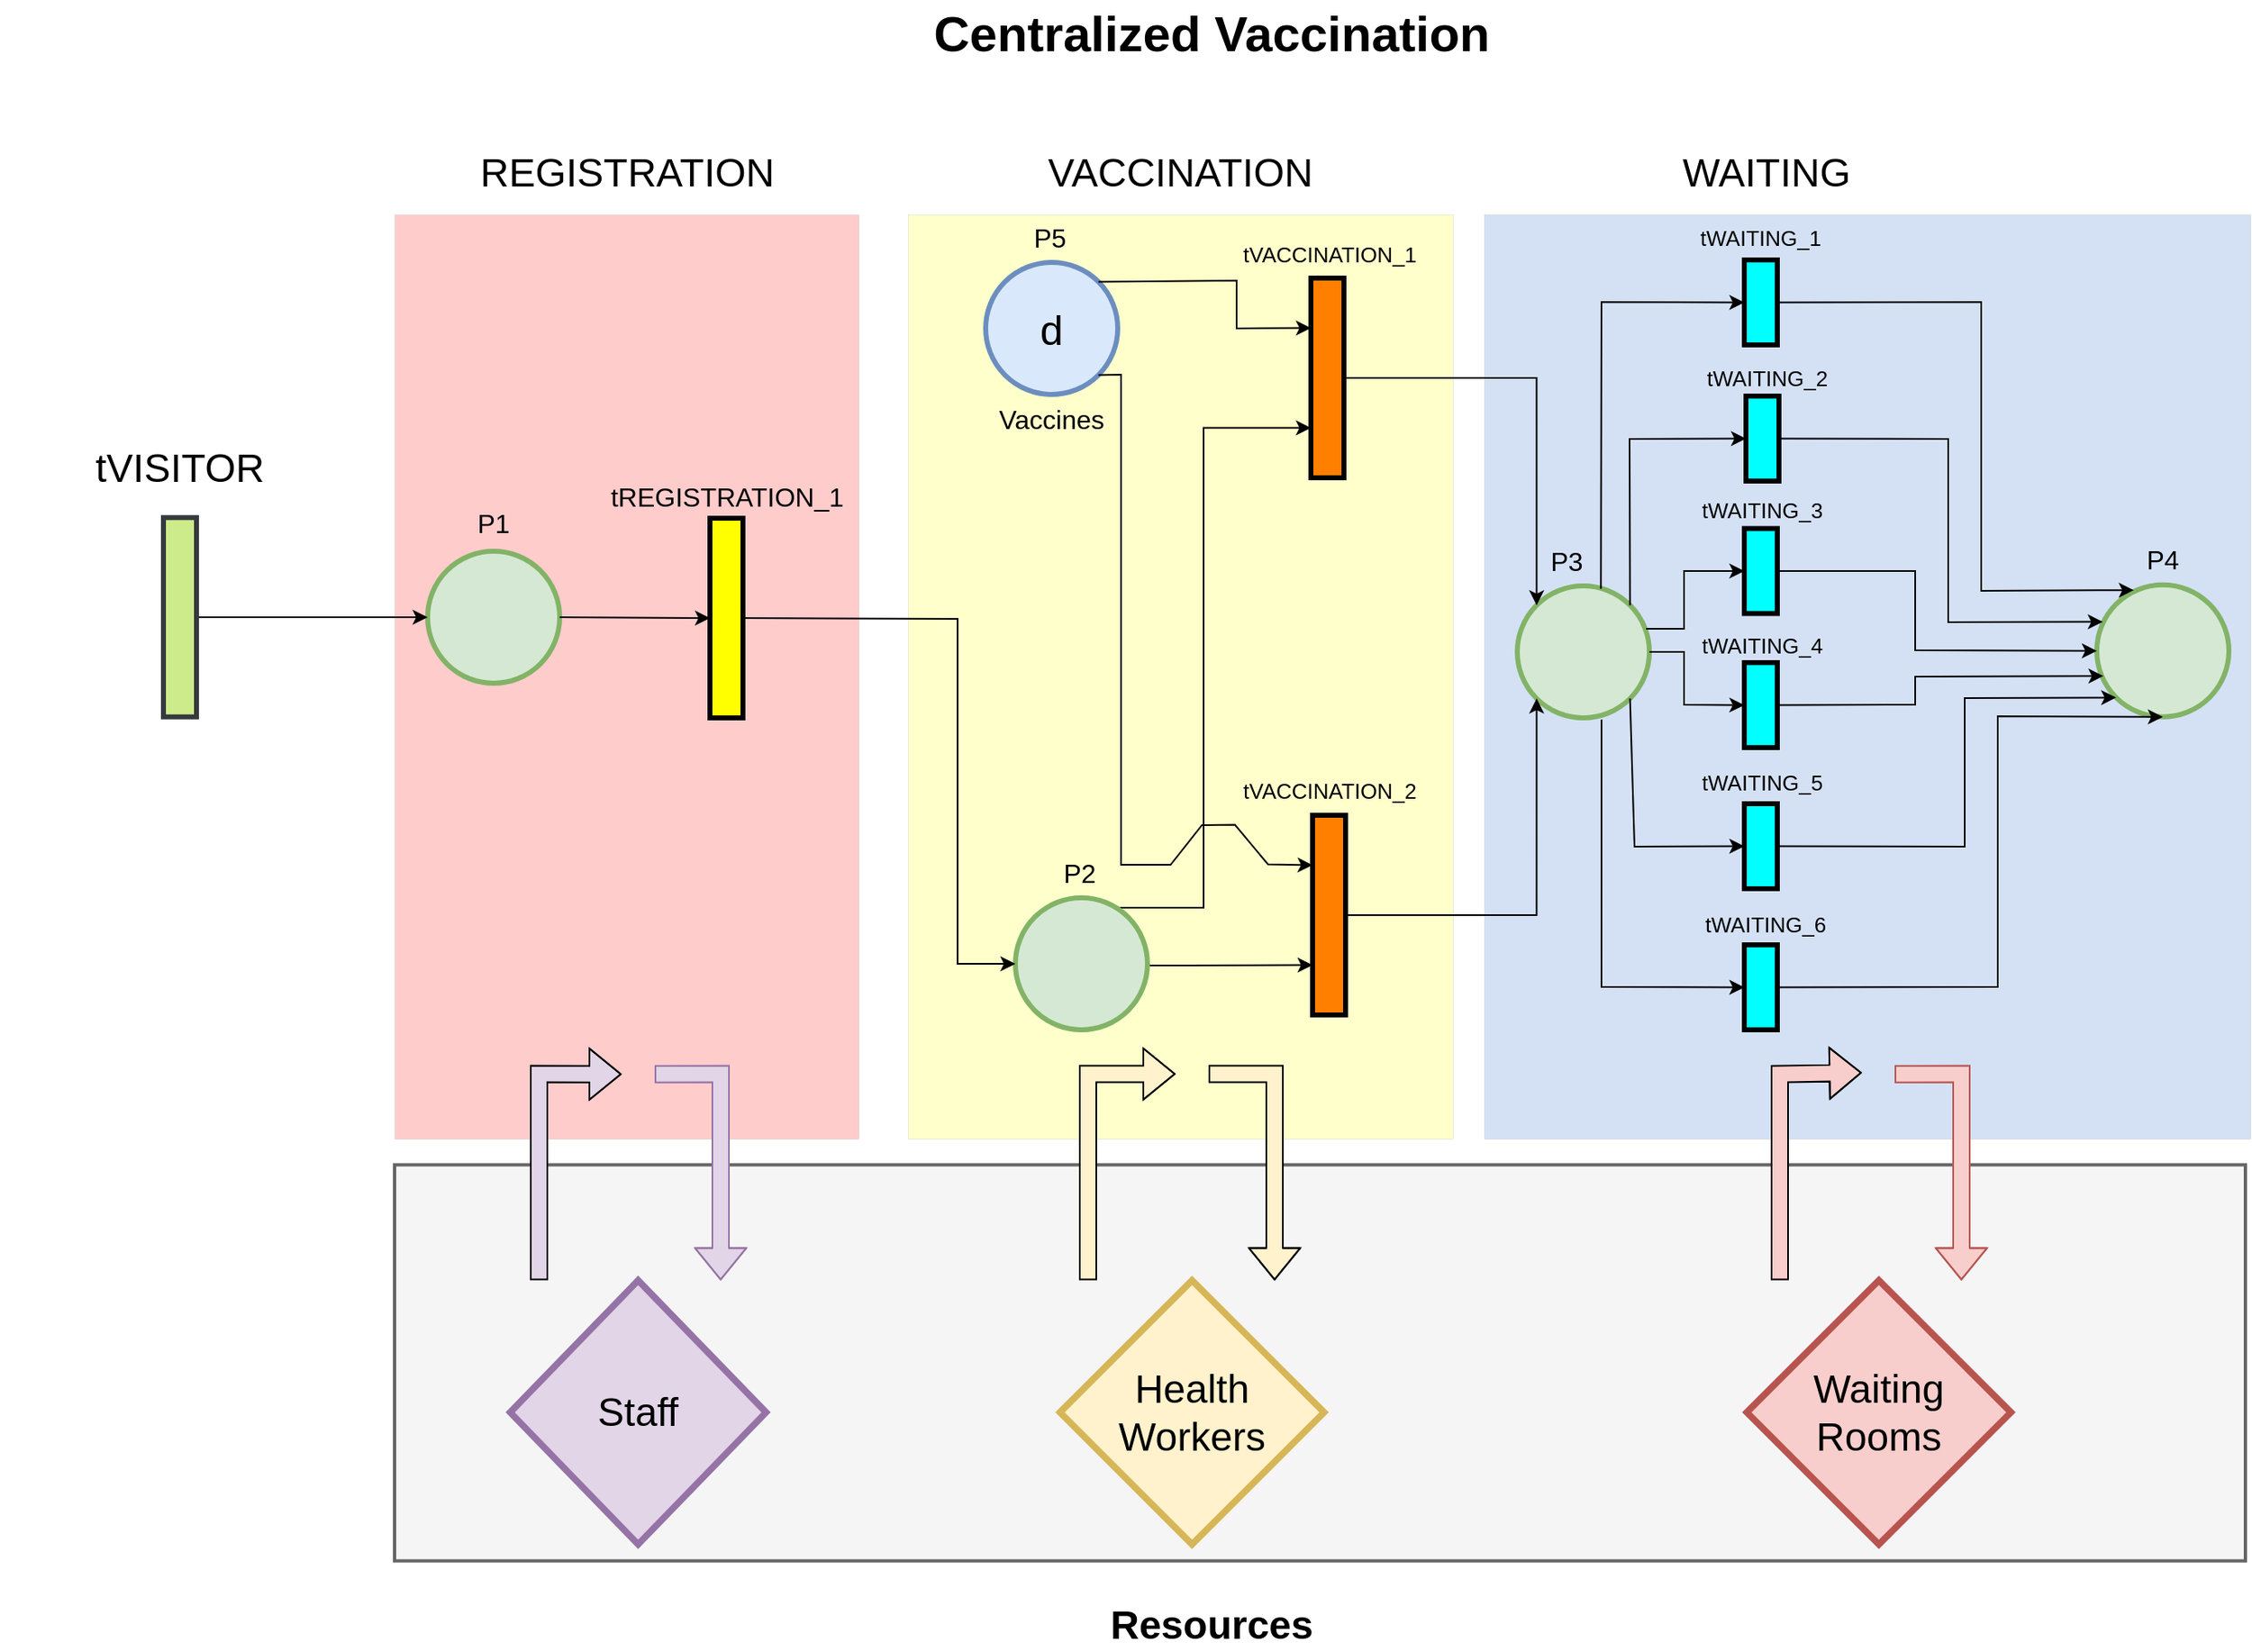 <mxfile version="15.7.3" type="device"><diagram id="oL7cPr28NVX7I36K23RO" name="Page-1"><mxGraphModel dx="1483" dy="780" grid="1" gridSize="10" guides="1" tooltips="1" connect="1" arrows="1" fold="1" page="1" pageScale="1" pageWidth="827" pageHeight="1169" math="0" shadow="0"><root><mxCell id="0"/><mxCell id="1" parent="0"/><mxCell id="Tcpxp8JlT248NBk-CG3i-24" value="" style="rounded=0;whiteSpace=wrap;html=1;strokeWidth=2;fillColor=#f5f5f5;fontColor=#333333;strokeColor=#666666;" parent="1" vertex="1"><mxGeometry x="329" y="795.8" width="1121" height="240" as="geometry"/></mxCell><mxCell id="86FWrWA5lOXaNyGt3YSm-80" value="" style="rounded=0;whiteSpace=wrap;html=1;strokeWidth=0;fillColor=#D4E1F5;strokeColor=#36393d;" parent="1" vertex="1"><mxGeometry x="989" y="220" width="464" height="560" as="geometry"/></mxCell><mxCell id="86FWrWA5lOXaNyGt3YSm-79" value="" style="rounded=0;whiteSpace=wrap;html=1;strokeWidth=0;fillColor=#FFFFCC;strokeColor=#36393d;" parent="1" vertex="1"><mxGeometry x="640" y="220" width="330" height="560" as="geometry"/></mxCell><mxCell id="86FWrWA5lOXaNyGt3YSm-78" value="" style="rounded=0;whiteSpace=wrap;html=1;strokeWidth=0;fillColor=#FFCCCC;strokeColor=#36393d;" parent="1" vertex="1"><mxGeometry x="329" y="220" width="281" height="560" as="geometry"/></mxCell><mxCell id="5qHDmv8hI-gx3tCpaxg6-3" value="" style="ellipse;whiteSpace=wrap;html=1;aspect=fixed;fontSize=22;fillColor=#d5e8d4;strokeColor=#82b366;strokeWidth=3;" parent="1" vertex="1"><mxGeometry x="349" y="424" width="80" height="80" as="geometry"/></mxCell><mxCell id="86FWrWA5lOXaNyGt3YSm-45" style="edgeStyle=orthogonalEdgeStyle;rounded=0;orthogonalLoop=1;jettySize=auto;html=1;entryX=0;entryY=0.75;entryDx=0;entryDy=0;" parent="1" source="5qHDmv8hI-gx3tCpaxg6-8" target="86FWrWA5lOXaNyGt3YSm-1" edge="1"><mxGeometry relative="1" as="geometry"><Array as="points"><mxPoint x="809" y="675"/><mxPoint x="809" y="675"/></Array></mxGeometry></mxCell><mxCell id="86FWrWA5lOXaNyGt3YSm-46" style="edgeStyle=orthogonalEdgeStyle;rounded=0;orthogonalLoop=1;jettySize=auto;html=1;entryX=0;entryY=0.75;entryDx=0;entryDy=0;" parent="1" source="5qHDmv8hI-gx3tCpaxg6-8" target="oCUcsHdNe2PdUVrWykNc-31" edge="1"><mxGeometry relative="1" as="geometry"><Array as="points"><mxPoint x="819" y="640"/><mxPoint x="819" y="349"/></Array></mxGeometry></mxCell><mxCell id="5qHDmv8hI-gx3tCpaxg6-8" value="" style="ellipse;whiteSpace=wrap;html=1;aspect=fixed;fontSize=22;fillColor=#d5e8d4;strokeColor=#82b366;strokeWidth=3;" parent="1" vertex="1"><mxGeometry x="705" y="634" width="80" height="80" as="geometry"/></mxCell><mxCell id="5qHDmv8hI-gx3tCpaxg6-9" value="&lt;font style=&quot;font-size: 25px&quot;&gt;d&lt;/font&gt;" style="ellipse;whiteSpace=wrap;html=1;aspect=fixed;fillColor=#dae8fc;strokeColor=#6c8ebf;strokeWidth=3;" parent="1" vertex="1"><mxGeometry x="687" y="249" width="80" height="80" as="geometry"/></mxCell><mxCell id="5qHDmv8hI-gx3tCpaxg6-11" value="" style="ellipse;whiteSpace=wrap;html=1;aspect=fixed;fillColor=#d5e8d4;strokeColor=#82b366;strokeWidth=3;" parent="1" vertex="1"><mxGeometry x="1009" y="445" width="80" height="80" as="geometry"/></mxCell><mxCell id="5qHDmv8hI-gx3tCpaxg6-36" value="Vaccines" style="text;html=1;strokeColor=none;fillColor=none;align=center;verticalAlign=middle;whiteSpace=wrap;rounded=0;fontSize=16;" parent="1" vertex="1"><mxGeometry x="687" y="329" width="80" height="30" as="geometry"/></mxCell><mxCell id="5qHDmv8hI-gx3tCpaxg6-42" value="P1" style="text;html=1;strokeColor=none;fillColor=none;align=center;verticalAlign=middle;whiteSpace=wrap;rounded=0;labelBorderColor=none;fontSize=16;" parent="1" vertex="1"><mxGeometry x="374" y="392" width="30" height="30" as="geometry"/></mxCell><mxCell id="5qHDmv8hI-gx3tCpaxg6-45" value="P2" style="text;html=1;strokeColor=none;fillColor=none;align=center;verticalAlign=middle;whiteSpace=wrap;rounded=0;labelBorderColor=none;fontSize=16;" parent="1" vertex="1"><mxGeometry x="729" y="604" width="30" height="30" as="geometry"/></mxCell><mxCell id="5qHDmv8hI-gx3tCpaxg6-46" value="P5" style="text;html=1;strokeColor=none;fillColor=none;align=center;verticalAlign=middle;whiteSpace=wrap;rounded=0;labelBorderColor=none;fontSize=16;" parent="1" vertex="1"><mxGeometry x="711" y="219" width="30" height="30" as="geometry"/></mxCell><mxCell id="5qHDmv8hI-gx3tCpaxg6-48" value="P3" style="text;html=1;strokeColor=none;fillColor=none;align=center;verticalAlign=middle;whiteSpace=wrap;rounded=0;labelBorderColor=none;fontSize=16;" parent="1" vertex="1"><mxGeometry x="1024" y="415" width="30" height="30" as="geometry"/></mxCell><mxCell id="5qHDmv8hI-gx3tCpaxg6-49" value="REGISTRATION" style="text;html=1;strokeColor=none;fillColor=none;align=center;verticalAlign=middle;whiteSpace=wrap;rounded=0;labelBorderColor=none;fontSize=24;" parent="1" vertex="1"><mxGeometry x="360.5" y="180" width="218" height="30" as="geometry"/></mxCell><mxCell id="5qHDmv8hI-gx3tCpaxg6-51" value="VACCINATION" style="text;html=1;strokeColor=none;fillColor=none;align=center;verticalAlign=middle;whiteSpace=wrap;rounded=0;labelBorderColor=none;fontSize=24;" parent="1" vertex="1"><mxGeometry x="705" y="180" width="200" height="30" as="geometry"/></mxCell><mxCell id="5qHDmv8hI-gx3tCpaxg6-52" value="WAITING" style="text;html=1;strokeColor=none;fillColor=none;align=center;verticalAlign=middle;whiteSpace=wrap;rounded=0;labelBorderColor=none;fontSize=24;" parent="1" vertex="1"><mxGeometry x="1095" y="180" width="130" height="30" as="geometry"/></mxCell><mxCell id="5qHDmv8hI-gx3tCpaxg6-53" value="&lt;b&gt;&lt;font style=&quot;font-size: 30px&quot;&gt;Centralized Vaccination&lt;/font&gt;&lt;/b&gt;" style="text;html=1;strokeColor=none;fillColor=none;align=center;verticalAlign=middle;whiteSpace=wrap;rounded=0;labelBorderColor=none;fontSize=16;" parent="1" vertex="1"><mxGeometry x="584" y="90" width="480" height="40" as="geometry"/></mxCell><mxCell id="i5my-uFzk3crmvZrvHxl-8" value="" style="ellipse;whiteSpace=wrap;html=1;aspect=fixed;fillColor=#d5e8d4;strokeColor=#82b366;strokeWidth=3;" parent="1" vertex="1"><mxGeometry x="1360" y="444.38" width="80" height="80" as="geometry"/></mxCell><mxCell id="i5my-uFzk3crmvZrvHxl-11" value="P4" style="text;html=1;strokeColor=none;fillColor=none;align=center;verticalAlign=middle;whiteSpace=wrap;rounded=0;labelBorderColor=none;fontSize=16;" parent="1" vertex="1"><mxGeometry x="1385" y="414.38" width="30" height="30" as="geometry"/></mxCell><mxCell id="Tcpxp8JlT248NBk-CG3i-11" value="" style="shape=flexArrow;endArrow=classic;html=1;rounded=0;strokeWidth=1;entryX=0;entryY=0.807;entryDx=0;entryDy=0;fillColor=#E1D5E7;strokeColor=#000000;entryPerimeter=0;" parent="1" edge="1"><mxGeometry width="50" height="50" relative="1" as="geometry"><mxPoint x="416.5" y="865.8" as="sourcePoint"/><mxPoint x="466.5" y="740.88" as="targetPoint"/><Array as="points"><mxPoint x="416.5" y="740.8"/></Array></mxGeometry></mxCell><mxCell id="Tcpxp8JlT248NBk-CG3i-12" value="" style="shape=flexArrow;endArrow=classic;html=1;rounded=0;strokeWidth=1;entryX=-0.017;entryY=0.805;entryDx=0;entryDy=0;fillColor=#f8cecc;strokeColor=#000000;entryPerimeter=0;" parent="1" edge="1"><mxGeometry width="50" height="50" relative="1" as="geometry"><mxPoint x="1168" y="865.8" as="sourcePoint"/><mxPoint x="1217.66" y="740" as="targetPoint"/><Array as="points"><mxPoint x="1168" y="740.8"/></Array></mxGeometry></mxCell><mxCell id="Tcpxp8JlT248NBk-CG3i-14" value="" style="shape=flexArrow;endArrow=classic;html=1;rounded=0;strokeWidth=1;fillColor=#FFF2CC;strokeColor=#000000;" parent="1" edge="1"><mxGeometry width="50" height="50" relative="1" as="geometry"><mxPoint x="749" y="865.8" as="sourcePoint"/><mxPoint x="802" y="740.8" as="targetPoint"/><Array as="points"><mxPoint x="749" y="740.8"/></Array></mxGeometry></mxCell><mxCell id="Tcpxp8JlT248NBk-CG3i-17" value="" style="shape=flexArrow;endArrow=classic;html=1;rounded=0;strokeColor=#9673a6;strokeWidth=1;fillColor=#e1d5e7;exitX=1;exitY=0.807;exitDx=0;exitDy=0;exitPerimeter=0;" parent="1" edge="1"><mxGeometry width="50" height="50" relative="1" as="geometry"><mxPoint x="486.5" y="740.88" as="sourcePoint"/><mxPoint x="526.5" y="865.8" as="targetPoint"/><Array as="points"><mxPoint x="526.5" y="740.8"/></Array></mxGeometry></mxCell><mxCell id="Tcpxp8JlT248NBk-CG3i-18" value="" style="shape=flexArrow;endArrow=classic;html=1;rounded=0;strokeColor=#000000;strokeWidth=1;fillColor=#FFF2CC;" parent="1" edge="1"><mxGeometry width="50" height="50" relative="1" as="geometry"><mxPoint x="822" y="740.8" as="sourcePoint"/><mxPoint x="862" y="865.8" as="targetPoint"/><Array as="points"><mxPoint x="862" y="740.8"/></Array></mxGeometry></mxCell><mxCell id="Tcpxp8JlT248NBk-CG3i-19" value="" style="shape=flexArrow;endArrow=classic;html=1;rounded=0;strokeColor=#b85450;strokeWidth=1;fillColor=#f8cecc;exitX=0.976;exitY=0.807;exitDx=0;exitDy=0;exitPerimeter=0;" parent="1" edge="1"><mxGeometry width="50" height="50" relative="1" as="geometry"><mxPoint x="1237.52" y="740.88" as="sourcePoint"/><mxPoint x="1278" y="865.8" as="targetPoint"/><Array as="points"><mxPoint x="1278" y="740.8"/></Array></mxGeometry></mxCell><mxCell id="Tcpxp8JlT248NBk-CG3i-23" value="Waiting Rooms" style="rhombus;whiteSpace=wrap;html=1;fillColor=#f8cecc;strokeColor=#b85450;strokeWidth=4;fontSize=24;" parent="1" vertex="1"><mxGeometry x="1148" y="865.8" width="160" height="160" as="geometry"/></mxCell><mxCell id="Tcpxp8JlT248NBk-CG3i-25" value="&lt;font style=&quot;font-size: 24px&quot;&gt;Resources&lt;/font&gt;" style="text;html=1;strokeColor=none;fillColor=none;align=center;verticalAlign=middle;whiteSpace=wrap;rounded=0;dashed=1;fontStyle=1" parent="1" vertex="1"><mxGeometry x="753" y="1060" width="142" height="30" as="geometry"/></mxCell><mxCell id="Tcpxp8JlT248NBk-CG3i-28" value="Staff" style="rhombus;whiteSpace=wrap;html=1;fillColor=#e1d5e7;strokeColor=#9673a6;strokeWidth=4;fontSize=24;" parent="1" vertex="1"><mxGeometry x="399" y="865.8" width="155" height="160" as="geometry"/></mxCell><mxCell id="Tcpxp8JlT248NBk-CG3i-29" value="Health Workers" style="rhombus;whiteSpace=wrap;html=1;fillColor=#fff2cc;strokeColor=#d6b656;strokeWidth=4;fontSize=24;" parent="1" vertex="1"><mxGeometry x="732" y="865.8" width="160" height="160" as="geometry"/></mxCell><mxCell id="86FWrWA5lOXaNyGt3YSm-59" style="edgeStyle=orthogonalEdgeStyle;rounded=0;orthogonalLoop=1;jettySize=auto;html=1;entryX=0;entryY=0;entryDx=0;entryDy=0;" parent="1" source="oCUcsHdNe2PdUVrWykNc-31" target="5qHDmv8hI-gx3tCpaxg6-11" edge="1"><mxGeometry relative="1" as="geometry"/></mxCell><mxCell id="oCUcsHdNe2PdUVrWykNc-31" value="" style="rounded=0;whiteSpace=wrap;html=1;fillColor=#FF8000;strokeColor=#000000;strokeWidth=3;" parent="1" vertex="1"><mxGeometry x="884" y="258.5" width="20" height="121" as="geometry"/></mxCell><mxCell id="86FWrWA5lOXaNyGt3YSm-61" style="edgeStyle=orthogonalEdgeStyle;rounded=0;orthogonalLoop=1;jettySize=auto;html=1;entryX=0;entryY=1;entryDx=0;entryDy=0;" parent="1" source="86FWrWA5lOXaNyGt3YSm-1" target="5qHDmv8hI-gx3tCpaxg6-11" edge="1"><mxGeometry relative="1" as="geometry"/></mxCell><mxCell id="86FWrWA5lOXaNyGt3YSm-1" value="" style="rounded=0;whiteSpace=wrap;html=1;fillColor=#FF8000;strokeColor=#000000;strokeWidth=3;" parent="1" vertex="1"><mxGeometry x="885" y="584" width="20" height="121" as="geometry"/></mxCell><mxCell id="86FWrWA5lOXaNyGt3YSm-7" value="" style="rounded=0;whiteSpace=wrap;html=1;fillColor=#FFFF00;strokeColor=#000000;strokeWidth=3;" parent="1" vertex="1"><mxGeometry x="520" y="404" width="20" height="121" as="geometry"/></mxCell><mxCell id="86FWrWA5lOXaNyGt3YSm-31" value="" style="rounded=0;whiteSpace=wrap;html=1;fillColor=#00FFFF;strokeColor=#000000;labelBorderColor=none;strokeWidth=3;" parent="1" vertex="1"><mxGeometry x="1146.5" y="247.5" width="20" height="51.5" as="geometry"/></mxCell><mxCell id="86FWrWA5lOXaNyGt3YSm-32" value="" style="rounded=0;whiteSpace=wrap;html=1;fillColor=#00FFFF;strokeColor=#000000;labelBorderColor=none;strokeWidth=3;" parent="1" vertex="1"><mxGeometry x="1147.5" y="330" width="20" height="51.5" as="geometry"/></mxCell><mxCell id="86FWrWA5lOXaNyGt3YSm-33" value="" style="rounded=0;whiteSpace=wrap;html=1;fillColor=#00FFFF;strokeColor=#000000;labelBorderColor=none;strokeWidth=3;" parent="1" vertex="1"><mxGeometry x="1146.5" y="410.25" width="20" height="51.5" as="geometry"/></mxCell><mxCell id="86FWrWA5lOXaNyGt3YSm-34" value="" style="rounded=0;whiteSpace=wrap;html=1;fillColor=#00FFFF;strokeColor=#000000;labelBorderColor=none;strokeWidth=3;" parent="1" vertex="1"><mxGeometry x="1146.5" y="491.5" width="20" height="51.5" as="geometry"/></mxCell><mxCell id="86FWrWA5lOXaNyGt3YSm-35" value="" style="rounded=0;whiteSpace=wrap;html=1;fillColor=#00FFFF;strokeColor=#000000;labelBorderColor=none;strokeWidth=3;" parent="1" vertex="1"><mxGeometry x="1146.5" y="577" width="20" height="51.5" as="geometry"/></mxCell><mxCell id="86FWrWA5lOXaNyGt3YSm-36" value="" style="rounded=0;whiteSpace=wrap;html=1;fillColor=#00FFFF;strokeColor=#000000;labelBorderColor=none;strokeWidth=3;" parent="1" vertex="1"><mxGeometry x="1146.5" y="662.5" width="20" height="51.5" as="geometry"/></mxCell><mxCell id="86FWrWA5lOXaNyGt3YSm-56" value="" style="endArrow=classic;html=1;rounded=0;entryX=0;entryY=0.25;entryDx=0;entryDy=0;exitX=1;exitY=0;exitDx=0;exitDy=0;" parent="1" source="5qHDmv8hI-gx3tCpaxg6-9" target="oCUcsHdNe2PdUVrWykNc-31" edge="1"><mxGeometry width="50" height="50" relative="1" as="geometry"><mxPoint x="749" y="260" as="sourcePoint"/><mxPoint x="879" y="480" as="targetPoint"/><Array as="points"><mxPoint x="839" y="260"/><mxPoint x="839" y="289"/></Array></mxGeometry></mxCell><mxCell id="86FWrWA5lOXaNyGt3YSm-63" value="" style="endArrow=classic;html=1;exitX=1;exitY=1;exitDx=0;exitDy=0;rounded=0;entryX=0;entryY=0.25;entryDx=0;entryDy=0;" parent="1" source="5qHDmv8hI-gx3tCpaxg6-9" target="86FWrWA5lOXaNyGt3YSm-1" edge="1"><mxGeometry width="50" height="50" relative="1" as="geometry"><mxPoint x="757" y="448.75" as="sourcePoint"/><mxPoint x="869" y="640" as="targetPoint"/><Array as="points"><mxPoint x="769" y="317"/><mxPoint x="769" y="614"/><mxPoint x="799" y="614"/><mxPoint x="818" y="590"/><mxPoint x="838" y="589.75"/><mxPoint x="858" y="613.75"/></Array></mxGeometry></mxCell><mxCell id="86FWrWA5lOXaNyGt3YSm-82" style="edgeStyle=orthogonalEdgeStyle;rounded=0;orthogonalLoop=1;jettySize=auto;html=1;entryX=0;entryY=0.5;entryDx=0;entryDy=0;" parent="1" source="86FWrWA5lOXaNyGt3YSm-81" target="5qHDmv8hI-gx3tCpaxg6-3" edge="1"><mxGeometry relative="1" as="geometry"/></mxCell><mxCell id="86FWrWA5lOXaNyGt3YSm-81" value="" style="rounded=0;whiteSpace=wrap;html=1;fillColor=#cdeb8b;strokeColor=#36393d;labelBorderColor=none;strokeWidth=3;" parent="1" vertex="1"><mxGeometry x="189" y="403.63" width="20" height="120.75" as="geometry"/></mxCell><mxCell id="86FWrWA5lOXaNyGt3YSm-83" value="tVISITOR" style="text;html=1;strokeColor=none;fillColor=none;align=center;verticalAlign=middle;whiteSpace=wrap;rounded=0;labelBorderColor=none;fontSize=24;" parent="1" vertex="1"><mxGeometry x="90" y="359" width="218" height="30" as="geometry"/></mxCell><mxCell id="UeSB5U9u3MG-nzPBWGfa-7" value="" style="endArrow=classic;html=1;rounded=0;exitX=1;exitY=0.5;exitDx=0;exitDy=0;entryX=0;entryY=0.5;entryDx=0;entryDy=0;" parent="1" source="5qHDmv8hI-gx3tCpaxg6-3" target="86FWrWA5lOXaNyGt3YSm-7" edge="1"><mxGeometry width="50" height="50" relative="1" as="geometry"><mxPoint x="740" y="490" as="sourcePoint"/><mxPoint x="790" y="440" as="targetPoint"/></mxGeometry></mxCell><mxCell id="UeSB5U9u3MG-nzPBWGfa-8" value="" style="endArrow=classic;html=1;rounded=0;exitX=1;exitY=0.5;exitDx=0;exitDy=0;entryX=0;entryY=0.5;entryDx=0;entryDy=0;" parent="1" source="86FWrWA5lOXaNyGt3YSm-7" target="5qHDmv8hI-gx3tCpaxg6-8" edge="1"><mxGeometry width="50" height="50" relative="1" as="geometry"><mxPoint x="740" y="490" as="sourcePoint"/><mxPoint x="790" y="440" as="targetPoint"/><Array as="points"><mxPoint x="670" y="465"/><mxPoint x="670" y="674"/></Array></mxGeometry></mxCell><mxCell id="UeSB5U9u3MG-nzPBWGfa-11" value="&lt;font style=&quot;font-size: 16px&quot;&gt;tREGISTRATION_1&lt;/font&gt;" style="text;html=1;strokeColor=none;fillColor=none;align=center;verticalAlign=middle;whiteSpace=wrap;rounded=0;labelBorderColor=none;fontSize=24;" parent="1" vertex="1"><mxGeometry x="459.5" y="373.63" width="141" height="30" as="geometry"/></mxCell><mxCell id="UeSB5U9u3MG-nzPBWGfa-12" value="&lt;font style=&quot;font-size: 13px;&quot;&gt;tVACCINATION_1&lt;/font&gt;" style="text;html=1;strokeColor=none;fillColor=none;align=center;verticalAlign=middle;whiteSpace=wrap;rounded=0;labelBorderColor=none;fontSize=13;" parent="1" vertex="1"><mxGeometry x="834.5" y="228.5" width="121" height="30" as="geometry"/></mxCell><mxCell id="UeSB5U9u3MG-nzPBWGfa-13" value="&lt;font style=&quot;font-size: 13px;&quot;&gt;tVACCINATION_2&lt;/font&gt;" style="text;html=1;strokeColor=none;fillColor=none;align=center;verticalAlign=middle;whiteSpace=wrap;rounded=0;labelBorderColor=none;fontSize=13;" parent="1" vertex="1"><mxGeometry x="824.5" y="554" width="141" height="30" as="geometry"/></mxCell><mxCell id="UeSB5U9u3MG-nzPBWGfa-17" value="&lt;font style=&quot;font-size: 13px&quot;&gt;tWAITING_6&lt;/font&gt;" style="text;html=1;strokeColor=none;fillColor=none;align=center;verticalAlign=middle;whiteSpace=wrap;rounded=0;labelBorderColor=none;fontSize=13;" parent="1" vertex="1"><mxGeometry x="1089" y="639.5" width="141" height="20.5" as="geometry"/></mxCell><mxCell id="UeSB5U9u3MG-nzPBWGfa-18" value="&lt;font style=&quot;font-size: 13px&quot;&gt;tWAITING_5&lt;/font&gt;" style="text;html=1;strokeColor=none;fillColor=none;align=center;verticalAlign=middle;whiteSpace=wrap;rounded=0;labelBorderColor=none;fontSize=13;" parent="1" vertex="1"><mxGeometry x="1087" y="554" width="141" height="20.5" as="geometry"/></mxCell><mxCell id="UeSB5U9u3MG-nzPBWGfa-19" value="&lt;font style=&quot;font-size: 13px&quot;&gt;tWAITING_4&lt;/font&gt;" style="text;html=1;strokeColor=none;fillColor=none;align=center;verticalAlign=middle;whiteSpace=wrap;rounded=0;labelBorderColor=none;fontSize=13;" parent="1" vertex="1"><mxGeometry x="1087" y="471" width="141" height="20.5" as="geometry"/></mxCell><mxCell id="UeSB5U9u3MG-nzPBWGfa-20" value="&lt;font style=&quot;font-size: 13px&quot;&gt;tWAITING_3&lt;/font&gt;" style="text;html=1;strokeColor=none;fillColor=none;align=center;verticalAlign=middle;whiteSpace=wrap;rounded=0;labelBorderColor=none;fontSize=13;" parent="1" vertex="1"><mxGeometry x="1087" y="389" width="141" height="20.5" as="geometry"/></mxCell><mxCell id="UeSB5U9u3MG-nzPBWGfa-21" value="&lt;font style=&quot;font-size: 13px&quot;&gt;tWAITING_2&lt;/font&gt;" style="text;html=1;strokeColor=none;fillColor=none;align=center;verticalAlign=middle;whiteSpace=wrap;rounded=0;labelBorderColor=none;fontSize=13;" parent="1" vertex="1"><mxGeometry x="1089.5" y="308.5" width="141" height="20.5" as="geometry"/></mxCell><mxCell id="UeSB5U9u3MG-nzPBWGfa-22" value="&lt;font style=&quot;font-size: 13px&quot;&gt;tWAITING_1&lt;/font&gt;" style="text;html=1;strokeColor=none;fillColor=none;align=center;verticalAlign=middle;whiteSpace=wrap;rounded=0;labelBorderColor=none;fontSize=13;" parent="1" vertex="1"><mxGeometry x="1086" y="223.75" width="141" height="20.5" as="geometry"/></mxCell><mxCell id="UeSB5U9u3MG-nzPBWGfa-23" value="" style="endArrow=classic;html=1;rounded=0;fontSize=13;entryX=0;entryY=0.5;entryDx=0;entryDy=0;exitX=0.638;exitY=1.012;exitDx=0;exitDy=0;exitPerimeter=0;" parent="1" source="5qHDmv8hI-gx3tCpaxg6-11" target="86FWrWA5lOXaNyGt3YSm-36" edge="1"><mxGeometry width="50" height="50" relative="1" as="geometry"><mxPoint x="900" y="520" as="sourcePoint"/><mxPoint x="950" y="470" as="targetPoint"/><Array as="points"><mxPoint x="1060" y="688"/></Array></mxGeometry></mxCell><mxCell id="UeSB5U9u3MG-nzPBWGfa-24" value="" style="endArrow=classic;html=1;rounded=0;fontSize=13;exitX=1;exitY=1;exitDx=0;exitDy=0;entryX=0;entryY=0.5;entryDx=0;entryDy=0;" parent="1" source="5qHDmv8hI-gx3tCpaxg6-11" target="86FWrWA5lOXaNyGt3YSm-35" edge="1"><mxGeometry width="50" height="50" relative="1" as="geometry"><mxPoint x="900" y="520" as="sourcePoint"/><mxPoint x="950" y="470" as="targetPoint"/><Array as="points"><mxPoint x="1080" y="603"/></Array></mxGeometry></mxCell><mxCell id="UeSB5U9u3MG-nzPBWGfa-25" value="" style="endArrow=classic;html=1;rounded=0;fontSize=13;exitX=1;exitY=0.5;exitDx=0;exitDy=0;entryX=0;entryY=0.5;entryDx=0;entryDy=0;" parent="1" source="5qHDmv8hI-gx3tCpaxg6-11" target="86FWrWA5lOXaNyGt3YSm-34" edge="1"><mxGeometry width="50" height="50" relative="1" as="geometry"><mxPoint x="900" y="520" as="sourcePoint"/><mxPoint x="950" y="470" as="targetPoint"/><Array as="points"><mxPoint x="1110" y="485"/><mxPoint x="1110" y="517"/></Array></mxGeometry></mxCell><mxCell id="UeSB5U9u3MG-nzPBWGfa-26" value="" style="endArrow=classic;html=1;rounded=0;fontSize=13;entryX=0;entryY=0.5;entryDx=0;entryDy=0;exitX=0;exitY=0;exitDx=0;exitDy=0;" parent="1" source="UeSB5U9u3MG-nzPBWGfa-19" target="86FWrWA5lOXaNyGt3YSm-33" edge="1"><mxGeometry width="50" height="50" relative="1" as="geometry"><mxPoint x="900" y="520" as="sourcePoint"/><mxPoint x="950" y="470" as="targetPoint"/><Array as="points"><mxPoint x="1110" y="471"/><mxPoint x="1110" y="436"/></Array></mxGeometry></mxCell><mxCell id="UeSB5U9u3MG-nzPBWGfa-27" value="" style="endArrow=classic;html=1;rounded=0;fontSize=13;entryX=0;entryY=0.5;entryDx=0;entryDy=0;exitX=1;exitY=0;exitDx=0;exitDy=0;" parent="1" source="5qHDmv8hI-gx3tCpaxg6-11" target="86FWrWA5lOXaNyGt3YSm-32" edge="1"><mxGeometry width="50" height="50" relative="1" as="geometry"><mxPoint x="900" y="520" as="sourcePoint"/><mxPoint x="950" y="470" as="targetPoint"/><Array as="points"><mxPoint x="1077" y="356"/></Array></mxGeometry></mxCell><mxCell id="UeSB5U9u3MG-nzPBWGfa-28" value="" style="endArrow=classic;html=1;rounded=0;fontSize=13;entryX=0;entryY=0.5;entryDx=0;entryDy=0;exitX=0.633;exitY=0.022;exitDx=0;exitDy=0;exitPerimeter=0;" parent="1" source="5qHDmv8hI-gx3tCpaxg6-11" target="86FWrWA5lOXaNyGt3YSm-31" edge="1"><mxGeometry width="50" height="50" relative="1" as="geometry"><mxPoint x="900" y="520" as="sourcePoint"/><mxPoint x="950" y="470" as="targetPoint"/><Array as="points"><mxPoint x="1060" y="273"/></Array></mxGeometry></mxCell><mxCell id="UeSB5U9u3MG-nzPBWGfa-29" value="" style="endArrow=classic;html=1;rounded=0;fontSize=13;entryX=0.28;entryY=0.04;entryDx=0;entryDy=0;entryPerimeter=0;exitX=1;exitY=0.5;exitDx=0;exitDy=0;" parent="1" source="86FWrWA5lOXaNyGt3YSm-31" target="i5my-uFzk3crmvZrvHxl-8" edge="1"><mxGeometry width="50" height="50" relative="1" as="geometry"><mxPoint x="900" y="520" as="sourcePoint"/><mxPoint x="950" y="470" as="targetPoint"/><Array as="points"><mxPoint x="1290" y="273"/><mxPoint x="1290" y="448"/></Array></mxGeometry></mxCell><mxCell id="UeSB5U9u3MG-nzPBWGfa-30" value="" style="endArrow=classic;html=1;rounded=0;fontSize=13;entryX=0.045;entryY=0.28;entryDx=0;entryDy=0;entryPerimeter=0;exitX=1;exitY=0.5;exitDx=0;exitDy=0;" parent="1" source="86FWrWA5lOXaNyGt3YSm-32" target="i5my-uFzk3crmvZrvHxl-8" edge="1"><mxGeometry width="50" height="50" relative="1" as="geometry"><mxPoint x="900" y="520" as="sourcePoint"/><mxPoint x="950" y="470" as="targetPoint"/><Array as="points"><mxPoint x="1270" y="356"/><mxPoint x="1270" y="467"/></Array></mxGeometry></mxCell><mxCell id="UeSB5U9u3MG-nzPBWGfa-31" value="" style="endArrow=classic;html=1;rounded=0;fontSize=13;entryX=0;entryY=0.5;entryDx=0;entryDy=0;exitX=1;exitY=0.5;exitDx=0;exitDy=0;" parent="1" source="86FWrWA5lOXaNyGt3YSm-33" target="i5my-uFzk3crmvZrvHxl-8" edge="1"><mxGeometry width="50" height="50" relative="1" as="geometry"><mxPoint x="900" y="520" as="sourcePoint"/><mxPoint x="950" y="470" as="targetPoint"/><Array as="points"><mxPoint x="1250" y="436"/><mxPoint x="1250" y="484"/></Array></mxGeometry></mxCell><mxCell id="UeSB5U9u3MG-nzPBWGfa-32" value="" style="endArrow=classic;html=1;rounded=0;fontSize=13;entryX=0.05;entryY=0.69;entryDx=0;entryDy=0;entryPerimeter=0;exitX=1;exitY=0.5;exitDx=0;exitDy=0;" parent="1" source="86FWrWA5lOXaNyGt3YSm-34" target="i5my-uFzk3crmvZrvHxl-8" edge="1"><mxGeometry width="50" height="50" relative="1" as="geometry"><mxPoint x="900" y="520" as="sourcePoint"/><mxPoint x="950" y="470" as="targetPoint"/><Array as="points"><mxPoint x="1250" y="517"/><mxPoint x="1250" y="500"/></Array></mxGeometry></mxCell><mxCell id="UeSB5U9u3MG-nzPBWGfa-33" value="" style="endArrow=classic;html=1;rounded=0;fontSize=13;entryX=0;entryY=1;entryDx=0;entryDy=0;exitX=1;exitY=0.5;exitDx=0;exitDy=0;" parent="1" source="86FWrWA5lOXaNyGt3YSm-35" target="i5my-uFzk3crmvZrvHxl-8" edge="1"><mxGeometry width="50" height="50" relative="1" as="geometry"><mxPoint x="900" y="520" as="sourcePoint"/><mxPoint x="950" y="470" as="targetPoint"/><Array as="points"><mxPoint x="1280" y="603"/><mxPoint x="1280" y="513"/></Array></mxGeometry></mxCell><mxCell id="UeSB5U9u3MG-nzPBWGfa-34" value="" style="endArrow=classic;html=1;rounded=0;fontSize=13;entryX=0.5;entryY=1;entryDx=0;entryDy=0;exitX=1;exitY=0.5;exitDx=0;exitDy=0;" parent="1" source="86FWrWA5lOXaNyGt3YSm-36" target="i5my-uFzk3crmvZrvHxl-8" edge="1"><mxGeometry width="50" height="50" relative="1" as="geometry"><mxPoint x="900" y="520" as="sourcePoint"/><mxPoint x="950" y="470" as="targetPoint"/><Array as="points"><mxPoint x="1300" y="688"/><mxPoint x="1300" y="524"/></Array></mxGeometry></mxCell></root></mxGraphModel></diagram></mxfile>